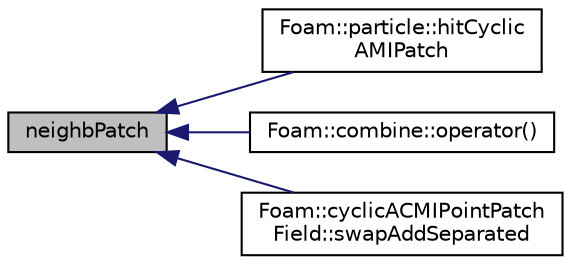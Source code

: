 digraph "neighbPatch"
{
  bgcolor="transparent";
  edge [fontname="Helvetica",fontsize="10",labelfontname="Helvetica",labelfontsize="10"];
  node [fontname="Helvetica",fontsize="10",shape=record];
  rankdir="LR";
  Node1 [label="neighbPatch",height=0.2,width=0.4,color="black", fillcolor="grey75", style="filled", fontcolor="black"];
  Node1 -> Node2 [dir="back",color="midnightblue",fontsize="10",style="solid",fontname="Helvetica"];
  Node2 [label="Foam::particle::hitCyclic\lAMIPatch",height=0.2,width=0.4,color="black",URL="$a01774.html#abaea6c8eb54b7d822b150b9aef01f181",tooltip="Overridable function to handle the particle hitting a cyclicAMIPatch. "];
  Node1 -> Node3 [dir="back",color="midnightblue",fontsize="10",style="solid",fontname="Helvetica"];
  Node3 [label="Foam::combine::operator()",height=0.2,width=0.4,color="black",URL="$a00318.html#a4754ede075621ef331ce6ecbfc8cce22"];
  Node1 -> Node4 [dir="back",color="midnightblue",fontsize="10",style="solid",fontname="Helvetica"];
  Node4 [label="Foam::cyclicACMIPointPatch\lField::swapAddSeparated",height=0.2,width=0.4,color="black",URL="$a00463.html#acc70e74fffb1cf3d5f18e021d5771458",tooltip="Complete swap of patch point values and add to local values. "];
}
